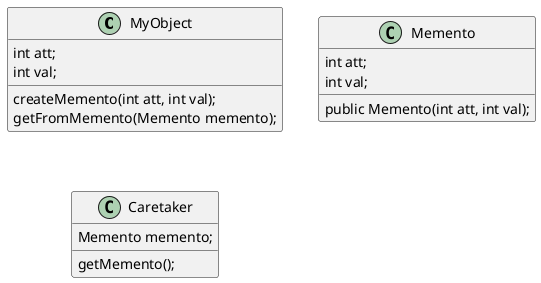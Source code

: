 @startuml

class MyObject{
    int att;
    int val;

    createMemento(int att, int val);
    getFromMemento(Memento memento);
}

class Memento{
    int att;
    int val;
    public Memento(int att, int val);
}

class Caretaker{
    Memento memento;
    getMemento();
}

@enduml